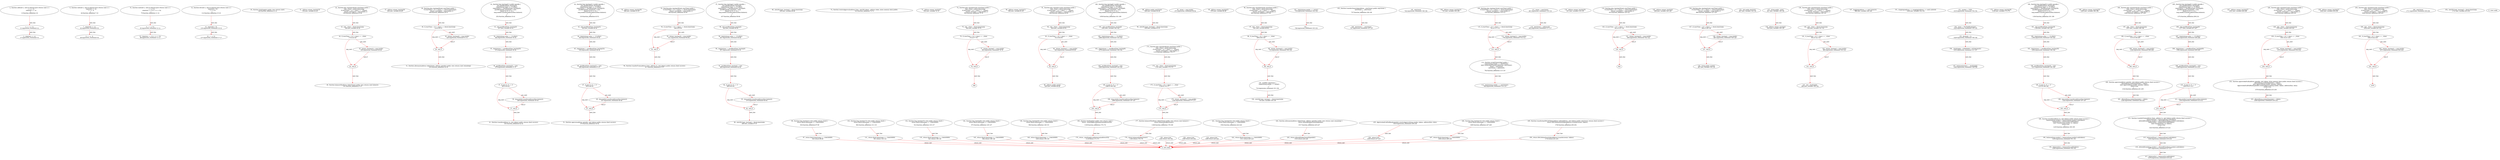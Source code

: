 digraph  {
13 [label="2_ function add(uint a, uint b) internal pure returns (uint c) {\n        c = a + b;\n        require(c >= a);\n    }\n13-function_definition-3-6", method="add(uint a,uint b)", type_label=function_definition];
31 [label="3_ c = a + b;\n31-expression_statement-4-4", method="add(uint a,uint b)", type_label=expression_statement];
37 [label="4_ require(c >= a);\n37-expression_statement-5-5", method="add(uint a,uint b)", type_label=expression_statement];
44 [label="6_ function sub(uint a, uint b) internal pure returns (uint c) {\n        require(b <= a);\n        c = a - b;\n    }\n44-function_definition-7-10", method="sub(uint a,uint b)", type_label=function_definition];
62 [label="7_ require(b <= a);\n62-expression_statement-8-8", method="sub(uint a,uint b)", type_label=expression_statement];
69 [label="8_ c = a - b;\n69-expression_statement-9-9", method="sub(uint a,uint b)", type_label=expression_statement];
75 [label="10_ function mul(uint a, uint b) internal pure returns (uint c) {\n        c = a * b;\n        require(a == 0 || c / a == b);\n    }\n75-function_definition-11-14", method="mul(uint a,uint b)", type_label=function_definition];
93 [label="11_ c = a * b;\n93-expression_statement-12-12", method="mul(uint a,uint b)", type_label=expression_statement];
99 [label="12_ require(a == 0 || c / a == b);\n99-expression_statement-13-13", method="mul(uint a,uint b)", type_label=expression_statement];
112 [label="14_ function div(uint a, uint b) internal pure returns (uint c) {\n        require(b > 0);\n        c = a / b;\n    }\n112-function_definition-15-18", method="div(uint a,uint b)", type_label=function_definition];
130 [label="15_ require(b > 0);\n130-expression_statement-16-16", method="div(uint a,uint b)", type_label=expression_statement];
137 [label="16_ c = a / b;\n137-expression_statement-17-17", method="div(uint a,uint b)", type_label=expression_statement];
146 [label="20_ function totalSupply() public view returns (uint);\n146-function_definition-21-21", method="totalSupply()", type_label=function_definition];
154 [label="21_ address winner_tmstmp19;\n154-new_variable-22-22", method="", type_label=new_variable];
158 [label="22_ function play_tmstmp19(uint startTime) public {\n	uint _vtime = block.timestamp;\n	if (startTime + (5 * 1 days) == _vtime){\n		winner_tmstmp19 = msg.sender;}}\n158-function_definition-23-26", method="play_tmstmp19(uint startTime)", type_label=function_definition];
166 [label="23_ uint _vtime = block.timestamp;\n166-new_variable-24-24", method="play_tmstmp19(uint startTime)", type_label=new_variable];
174 [label="24_ if_startTime + (5 * 1 days) == _vtime\n174-if-25-26", method="play_tmstmp19(uint startTime)", type_label=if];
1907 [label="24_ end_if", method="play_tmstmp19(uint startTime)", type_label=end_if];
185 [label="25_ winner_tmstmp19 = msg.sender;\n185-expression_statement-26-26", method="play_tmstmp19(uint startTime)", type_label=expression_statement];
191 [label="26_ function balanceOf(address tokenOwner) public view returns (uint balance);\n191-function_definition-27-27", method="balanceOf(address tokenOwner)", type_label=function_definition];
204 [label="27_ address winner_tmstmp26;\n204-new_variable-28-28", method="", type_label=new_variable];
208 [label="28_ function play_tmstmp26(uint startTime) public {\n	if (startTime + (5 * 1 days) == block.timestamp){\n		winner_tmstmp26 = msg.sender;}}\n208-function_definition-29-31", method="play_tmstmp26(uint startTime)", type_label=function_definition];
216 [label="29_ if_startTime + (5 * 1 days) == block.timestamp\n216-if-30-31", method="play_tmstmp26(uint startTime)", type_label=if];
1949 [label="29_ end_if", method="play_tmstmp26(uint startTime)", type_label=end_if];
229 [label="30_ winner_tmstmp26 = msg.sender;\n229-expression_statement-31-31", method="play_tmstmp26(uint startTime)", type_label=expression_statement];
235 [label="31_ function allowance(address tokenOwner, address spender) public view returns (uint remaining);\n235-function_definition-32-32", method="allowance(address tokenOwner,address spender)", type_label=function_definition];
252 [label="32_ function bug_tmstmp20 () public payable {\n	uint pastBlockTime_tmstmp20;  \n	require(msg.value == 10 ether);  \n        require(now != pastBlockTime_tmstmp20);  \n        pastBlockTime_tmstmp20 = now;        \n        if(now % 15 == 0) {  \n            msg.sender.transfer(address(this).balance);\n        }\n    }\n252-function_definition-33-41", method="bug_tmstmp20()", type_label=function_definition];
257 [label="33_ uint pastBlockTime_tmstmp20;\n257-new_variable-34-34", method="bug_tmstmp20()", type_label=new_variable];
262 [label="34_ require(msg.value == 10 ether);\n262-expression_statement-35-35", method="bug_tmstmp20()", type_label=expression_statement];
272 [label="35_ require(now != pastBlockTime_tmstmp20);\n272-expression_statement-36-36", method="bug_tmstmp20()", type_label=expression_statement];
279 [label="36_ pastBlockTime_tmstmp20 = now;\n279-expression_statement-37-37", method="bug_tmstmp20()", type_label=expression_statement];
283 [label="37_ if_now % 15 == 0\n283-if-38-40", method="bug_tmstmp20()", type_label=if];
2016 [label="37_ end_if", method="bug_tmstmp20()", type_label=end_if];
290 [label="38_ msg.sender.transfer(address(this).balance);\n290-expression_statement-39-39", method="bug_tmstmp20()", type_label=expression_statement];
303 [label="41_ function transfer(address to, uint tokens) public returns (bool success);\n303-function_definition-42-42", method="transfer(address to,uint tokens)", type_label=function_definition];
319 [label="42_ function bug_tmstmp32 () public payable {\n	uint pastBlockTime_tmstmp32;  \n	require(msg.value == 10 ether);  \n        require(now != pastBlockTime_tmstmp32);  \n        pastBlockTime_tmstmp32 = now;        \n        if(now % 15 == 0) {  \n            msg.sender.transfer(address(this).balance);\n        }\n    }\n319-function_definition-43-51", method="bug_tmstmp32()", type_label=function_definition];
324 [label="43_ uint pastBlockTime_tmstmp32;\n324-new_variable-44-44", method="bug_tmstmp32()", type_label=new_variable];
329 [label="44_ require(msg.value == 10 ether);\n329-expression_statement-45-45", method="bug_tmstmp32()", type_label=expression_statement];
339 [label="45_ require(now != pastBlockTime_tmstmp32);\n339-expression_statement-46-46", method="bug_tmstmp32()", type_label=expression_statement];
346 [label="46_ pastBlockTime_tmstmp32 = now;\n346-expression_statement-47-47", method="bug_tmstmp32()", type_label=expression_statement];
350 [label="47_ if_now % 15 == 0\n350-if-48-50", method="bug_tmstmp32()", type_label=if];
2083 [label="47_ end_if", method="bug_tmstmp32()", type_label=end_if];
357 [label="48_ msg.sender.transfer(address(this).balance);\n357-expression_statement-49-49", method="bug_tmstmp32()", type_label=expression_statement];
370 [label="51_ function approve(address spender, uint tokens) public returns (bool success);\n370-function_definition-52-52", method="approve(address spender,uint tokens)", type_label=function_definition];
386 [label="52_ address winner_tmstmp38;\n386-new_variable-53-53", method="", type_label=new_variable];
390 [label="53_ function play_tmstmp38(uint startTime) public {\n	if (startTime + (5 * 1 days) == block.timestamp){\n		winner_tmstmp38 = msg.sender;}}\n390-function_definition-54-56", method="play_tmstmp38(uint startTime)", type_label=function_definition];
398 [label="54_ if_startTime + (5 * 1 days) == block.timestamp\n398-if-55-56", method="play_tmstmp38(uint startTime)", type_label=if];
2131 [label="54_ end_if", method="play_tmstmp38(uint startTime)", type_label=end_if];
411 [label="55_ winner_tmstmp38 = msg.sender;\n411-expression_statement-56-56", method="play_tmstmp38(uint startTime)", type_label=expression_statement];
417 [label="56_ function transferFrom(address from, address to, uint tokens) public returns (bool success);\n417-function_definition-57-57", method="transferFrom(address from,address to,uint tokens)", type_label=function_definition];
437 [label="57_ function bug_tmstmp4 () public payable {\n	uint pastBlockTime_tmstmp4;  \n	require(msg.value == 10 ether);  \n        require(now != pastBlockTime_tmstmp4);  \n        pastBlockTime_tmstmp4 = now;        \n        if(now % 15 == 0) {  \n            msg.sender.transfer(address(this).balance);\n        }\n    }\n437-function_definition-58-66", method="bug_tmstmp4()", type_label=function_definition];
442 [label="58_ uint pastBlockTime_tmstmp4;\n442-new_variable-59-59", method="bug_tmstmp4()", type_label=new_variable];
447 [label="59_ require(msg.value == 10 ether);\n447-expression_statement-60-60", method="bug_tmstmp4()", type_label=expression_statement];
457 [label="60_ require(now != pastBlockTime_tmstmp4);\n457-expression_statement-61-61", method="bug_tmstmp4()", type_label=expression_statement];
464 [label="61_ pastBlockTime_tmstmp4 = now;\n464-expression_statement-62-62", method="bug_tmstmp4()", type_label=expression_statement];
468 [label="62_ if_now % 15 == 0\n468-if-63-65", method="bug_tmstmp4()", type_label=if];
2201 [label="62_ end_if", method="bug_tmstmp4()", type_label=end_if];
475 [label="63_ msg.sender.transfer(address(this).balance);\n475-expression_statement-64-64", method="bug_tmstmp4()", type_label=expression_statement];
488 [label="66_ uint256 bugv_tmstmp2 = block.timestamp;\n488-new_variable-67-67", method="", type_label=new_variable];
509 [label="68_ uint256 bugv_tmstmp3 = block.timestamp;\n509-new_variable-69-69", method="", type_label=new_variable];
533 [label="72_ function receiveApproval(address from, uint256 tokens, address token, bytes memory data) public;\n533-function_definition-73-73", method="receiveApproval(address from,uint256 tokens,address token,bytes memory data)", type_label=function_definition];
552 [label="73_ address winner_tmstmp7;\n552-new_variable-74-74", method="", type_label=new_variable];
556 [label="74_ function play_tmstmp7(uint startTime) public {\n	uint _vtime = block.timestamp;\n	if (startTime + (5 * 1 days) == _vtime){\n		winner_tmstmp7 = msg.sender;}}\n556-function_definition-75-78", method="play_tmstmp7(uint startTime)", type_label=function_definition];
564 [label="75_ uint _vtime = block.timestamp;\n564-new_variable-76-76", method="play_tmstmp7(uint startTime)", type_label=new_variable];
572 [label="76_ if_startTime + (5 * 1 days) == _vtime\n572-if-77-78", method="play_tmstmp7(uint startTime)", type_label=if];
2305 [label="76_ end_if", method="play_tmstmp7(uint startTime)", type_label=end_if];
583 [label="77_ winner_tmstmp7 = msg.sender;\n583-expression_statement-78-78", method="play_tmstmp7(uint startTime)", type_label=expression_statement];
592 [label="80_ address winner_tmstmp11;\n592-new_variable-81-81", method="", type_label=new_variable];
596 [label="81_ function play_tmstmp11(uint startTime) public {\n	uint _vtime = block.timestamp;\n	if (startTime + (5 * 1 days) == _vtime){\n		winner_tmstmp11 = msg.sender;}}\n596-function_definition-82-85", method="play_tmstmp11(uint startTime)", type_label=function_definition];
604 [label="82_ uint _vtime = block.timestamp;\n604-new_variable-83-83", method="play_tmstmp11(uint startTime)", type_label=new_variable];
612 [label="83_ if_startTime + (5 * 1 days) == _vtime\n612-if-84-85", method="play_tmstmp11(uint startTime)", type_label=if];
2345 [label="83_ end_if", method="play_tmstmp11(uint startTime)", type_label=end_if];
623 [label="84_ winner_tmstmp11 = msg.sender;\n623-expression_statement-85-85", method="play_tmstmp11(uint startTime)", type_label=expression_statement];
629 [label="85_ address public owner;\n629-new_variable-86-86", method="", type_label=new_variable];
634 [label="86_ function bug_tmstmp1() view public returns (bool) {\n    return block.timestamp >= 1546300800;\n  }\n634-function_definition-87-89", method="bug_tmstmp1()", type_label=function_definition];
643 [label="87_ return block.timestamp >= 1546300800;\n643-return-88-88", method="bug_tmstmp1()", type_label=return];
649 [label="89_ address public newOwner;\n649-new_variable-90-90", method="", type_label=new_variable];
654 [label="90_ uint256 bugv_tmstmp4 = block.timestamp;\n654-new_variable-91-91", method="", type_label=new_variable];
673 [label="93_ owner = msg.sender;\n673-expression_statement-94-94", method="", type_label=expression_statement];
679 [label="95_ address winner_tmstmp23;\n679-new_variable-96-96", method="", type_label=new_variable];
683 [label="96_ function play_tmstmp23(uint startTime) public {\n	uint _vtime = block.timestamp;\n	if (startTime + (5 * 1 days) == _vtime){\n		winner_tmstmp23 = msg.sender;}}\n683-function_definition-97-100", method="play_tmstmp23(uint startTime)", type_label=function_definition];
691 [label="97_ uint _vtime = block.timestamp;\n691-new_variable-98-98", method="play_tmstmp23(uint startTime)", type_label=new_variable];
699 [label="98_ if_startTime + (5 * 1 days) == _vtime\n699-if-99-100", method="play_tmstmp23(uint startTime)", type_label=if];
2432 [label="98_ end_if", method="play_tmstmp23(uint startTime)", type_label=end_if];
710 [label="99_ winner_tmstmp23 = msg.sender;\n710-expression_statement-100-100", method="play_tmstmp23(uint startTime)", type_label=expression_statement];
716 [label="100_ modifier onlyOwner {\n        require(msg.sender == owner);\n        _;\n    }\n716-expression_statement-101-104", method="", type_label=expression_statement];
719 [label="101_ require(msg.sender == owner);\n719-expression_statement-102-102", method="", type_label=expression_statement];
728 [label="102_ _;\n728-expression_statement-103-103", method="", type_label=expression_statement];
730 [label="104_ uint256 bugv_tmstmp1 = block.timestamp;\n730-new_variable-105-105", method="", type_label=new_variable];
737 [label="105_ function transferOwnership(address _newOwner) public onlyOwner {\n        newOwner = _newOwner;\n    }\n737-function_definition-106-108", method="transferOwnership(address _newOwner)", type_label=function_definition];
744 [label="105_ onlyOwner\n744-expression_statement-106-106", method="transferOwnership(address _newOwner)", type_label=expression_statement];
747 [label="106_ newOwner = _newOwner;\n747-expression_statement-107-107", method="transferOwnership(address _newOwner)", type_label=expression_statement];
751 [label="108_ address winner_tmstmp14;\n751-new_variable-109-109", method="", type_label=new_variable];
755 [label="109_ function play_tmstmp14(uint startTime) public {\n	if (startTime + (5 * 1 days) == block.timestamp){\n		winner_tmstmp14 = msg.sender;}}\n755-function_definition-110-112", method="play_tmstmp14(uint startTime)", type_label=function_definition];
763 [label="110_ if_startTime + (5 * 1 days) == block.timestamp\n763-if-111-112", method="play_tmstmp14(uint startTime)", type_label=if];
2496 [label="110_ end_if", method="play_tmstmp14(uint startTime)", type_label=end_if];
776 [label="111_ winner_tmstmp14 = msg.sender;\n776-expression_statement-112-112", method="play_tmstmp14(uint startTime)", type_label=expression_statement];
782 [label="112_ function acceptOwnership() public {\n        require(msg.sender == newOwner);\n        emit OwnershipTransferred(owner, newOwner);\n        owner = newOwner;\n        newOwner = address(0);\n    }\n782-function_definition-113-118", method="acceptOwnership()", type_label=function_definition];
786 [label="113_ require(msg.sender == newOwner);\n786-expression_statement-114-114", method="acceptOwnership()", type_label=expression_statement];
801 [label="115_ owner = newOwner;\n801-expression_statement-116-116", method="acceptOwnership()", type_label=expression_statement];
805 [label="116_ newOwner = address(0);\n805-expression_statement-117-117", method="acceptOwnership()", type_label=expression_statement];
811 [label="118_ address winner_tmstmp30;\n811-new_variable-119-119", method="", type_label=new_variable];
815 [label="119_ function play_tmstmp30(uint startTime) public {\n	if (startTime + (5 * 1 days) == block.timestamp){\n		winner_tmstmp30 = msg.sender;}}\n815-function_definition-120-122", method="play_tmstmp30(uint startTime)", type_label=function_definition];
823 [label="120_ if_startTime + (5 * 1 days) == block.timestamp\n823-if-121-122", method="play_tmstmp30(uint startTime)", type_label=if];
2556 [label="120_ end_if", method="play_tmstmp30(uint startTime)", type_label=end_if];
836 [label="121_ winner_tmstmp30 = msg.sender;\n836-expression_statement-122-122", method="play_tmstmp30(uint startTime)", type_label=expression_statement];
856 [label="125_ address winner_tmstmp2;\n856-new_variable-126-126", method="", type_label=new_variable];
860 [label="126_ function play_tmstmp2(uint startTime) public {\n	if (startTime + (5 * 1 days) == block.timestamp){\n		winner_tmstmp2 = msg.sender;}}\n860-function_definition-127-129", method="play_tmstmp2(uint startTime)", type_label=function_definition];
868 [label="127_ if_startTime + (5 * 1 days) == block.timestamp\n868-if-128-129", method="play_tmstmp2(uint startTime)", type_label=if];
2601 [label="127_ end_if", method="play_tmstmp2(uint startTime)", type_label=end_if];
881 [label="128_ winner_tmstmp2 = msg.sender;\n881-expression_statement-129-129", method="play_tmstmp2(uint startTime)", type_label=expression_statement];
887 [label="129_ string public symbol;\n887-new_variable-130-130", method="", type_label=new_variable];
892 [label="130_ function bug_tmstmp17() view public returns (bool) {\n    return block.timestamp >= 1546300800;\n  }\n892-function_definition-131-133", method="bug_tmstmp17()", type_label=function_definition];
901 [label="131_ return block.timestamp >= 1546300800;\n901-return-132-132", method="bug_tmstmp17()", type_label=return];
907 [label="133_ uint public decimals;\n907-new_variable-134-134", method="", type_label=new_variable];
912 [label="134_ function bug_tmstmp37() view public returns (bool) {\n    return block.timestamp >= 1546300800;\n  }\n912-function_definition-135-137", method="bug_tmstmp37()", type_label=function_definition];
921 [label="135_ return block.timestamp >= 1546300800;\n921-return-136-136", method="bug_tmstmp37()", type_label=return];
927 [label="137_ string public  name;\n927-new_variable-138-138", method="", type_label=new_variable];
932 [label="138_ address winner_tmstmp3;\n932-new_variable-139-139", method="", type_label=new_variable];
936 [label="139_ function play_tmstmp3(uint startTime) public {\n	uint _vtime = block.timestamp;\n	if (startTime + (5 * 1 days) == _vtime){\n		winner_tmstmp3 = msg.sender;}}\n936-function_definition-140-143", method="play_tmstmp3(uint startTime)", type_label=function_definition];
944 [label="140_ uint _vtime = block.timestamp;\n944-new_variable-141-141", method="play_tmstmp3(uint startTime)", type_label=new_variable];
952 [label="141_ if_startTime + (5 * 1 days) == _vtime\n952-if-142-143", method="play_tmstmp3(uint startTime)", type_label=if];
2685 [label="141_ end_if", method="play_tmstmp3(uint startTime)", type_label=end_if];
963 [label="142_ winner_tmstmp3 = msg.sender;\n963-expression_statement-143-143", method="play_tmstmp3(uint startTime)", type_label=expression_statement];
969 [label="143_ uint _totalSupply;\n969-new_variable-144-144", method="", type_label=new_variable];
973 [label="144_ function bug_tmstmp9() view public returns (bool) {\n    return block.timestamp >= 1546300800;\n  }\n973-function_definition-145-147", method="bug_tmstmp9()", type_label=function_definition];
982 [label="145_ return block.timestamp >= 1546300800;\n982-return-146-146", method="bug_tmstmp9()", type_label=return];
988 [label="147_ mapping(address => uint) balances;\n988-new_variable-148-148", method="", type_label=new_variable];
994 [label="148_ function bug_tmstmp25() view public returns (bool) {\n    return block.timestamp >= 1546300800;\n  }\n994-function_definition-149-151", method="bug_tmstmp25()", type_label=function_definition];
1003 [label="149_ return block.timestamp >= 1546300800;\n1003-return-150-150", method="bug_tmstmp25()", type_label=return];
1009 [label="151_ mapping(address => mapping(address => uint)) allowed;\n1009-new_variable-152-152", method="", type_label=new_variable];
1019 [label="153_ symbol = \"FTB\";\n1019-expression_statement-154-154", method="", type_label=expression_statement];
1024 [label="154_ name = \"ForTheBlockchain\";\n1024-expression_statement-155-155", method="", type_label=expression_statement];
1029 [label="155_ decimals = 8;\n1029-expression_statement-156-156", method="", type_label=expression_statement];
1033 [label="156_ _totalSupply =100000000 * 10**(decimals);\n1033-expression_statement-157-157", method="", type_label=expression_statement];
1042 [label="157_ balances[owner] = _totalSupply;\n1042-expression_statement-158-158", method="", type_label=expression_statement];
1058 [label="160_ function bug_tmstmp8 () public payable {\n	uint pastBlockTime_tmstmp8;  \n	require(msg.value == 10 ether);  \n        require(now != pastBlockTime_tmstmp8);  \n        pastBlockTime_tmstmp8 = now;        \n        if(now % 15 == 0) {  \n            msg.sender.transfer(address(this).balance);\n        }\n    }\n1058-function_definition-161-169", method="bug_tmstmp8()", type_label=function_definition];
1063 [label="161_ uint pastBlockTime_tmstmp8;\n1063-new_variable-162-162", method="bug_tmstmp8()", type_label=new_variable];
1068 [label="162_ require(msg.value == 10 ether);\n1068-expression_statement-163-163", method="bug_tmstmp8()", type_label=expression_statement];
1078 [label="163_ require(now != pastBlockTime_tmstmp8);\n1078-expression_statement-164-164", method="bug_tmstmp8()", type_label=expression_statement];
1085 [label="164_ pastBlockTime_tmstmp8 = now;\n1085-expression_statement-165-165", method="bug_tmstmp8()", type_label=expression_statement];
1089 [label="165_ if_now % 15 == 0\n1089-if-166-168", method="bug_tmstmp8()", type_label=if];
2822 [label="165_ end_if", method="bug_tmstmp8()", type_label=end_if];
1096 [label="166_ msg.sender.transfer(address(this).balance);\n1096-expression_statement-167-167", method="bug_tmstmp8()", type_label=expression_statement];
1109 [label="169_ function totalSupply() public view returns (uint) {\n        return _totalSupply.sub(balances[address(0)]);\n    }\n1109-function_definition-170-172", method="totalSupply()", type_label=function_definition];
1118 [label="170_ return _totalSupply.sub(balances[address(0)]);\n1118-return-171-171", method="totalSupply()", type_label=return];
1129 [label="172_ address winner_tmstmp39;\n1129-new_variable-173-173", method="", type_label=new_variable];
1133 [label="173_ function play_tmstmp39(uint startTime) public {\n	uint _vtime = block.timestamp;\n	if (startTime + (5 * 1 days) == _vtime){\n		winner_tmstmp39 = msg.sender;}}\n1133-function_definition-174-177", method="play_tmstmp39(uint startTime)", type_label=function_definition];
1141 [label="174_ uint _vtime = block.timestamp;\n1141-new_variable-175-175", method="play_tmstmp39(uint startTime)", type_label=new_variable];
1149 [label="175_ if_startTime + (5 * 1 days) == _vtime\n1149-if-176-177", method="play_tmstmp39(uint startTime)", type_label=if];
2882 [label="175_ end_if", method="play_tmstmp39(uint startTime)", type_label=end_if];
1160 [label="176_ winner_tmstmp39 = msg.sender;\n1160-expression_statement-177-177", method="play_tmstmp39(uint startTime)", type_label=expression_statement];
1166 [label="177_ function balanceOf(address tokenOwner) public view returns (uint balance) {\n        return balances[tokenOwner];\n    }\n1166-function_definition-178-180", method="balanceOf(address tokenOwner)", type_label=function_definition];
1180 [label="178_ return balances[tokenOwner];\n1180-return-179-179", method="balanceOf(address tokenOwner)", type_label=return];
1184 [label="180_ function bug_tmstmp36 () public payable {\n	uint pastBlockTime_tmstmp36;  \n	require(msg.value == 10 ether);  \n        require(now != pastBlockTime_tmstmp36);  \n        pastBlockTime_tmstmp36 = now;        \n        if(now % 15 == 0) {  \n            msg.sender.transfer(address(this).balance);\n        }\n    }\n1184-function_definition-181-189", method="bug_tmstmp36()", type_label=function_definition];
1189 [label="181_ uint pastBlockTime_tmstmp36;\n1189-new_variable-182-182", method="bug_tmstmp36()", type_label=new_variable];
1194 [label="182_ require(msg.value == 10 ether);\n1194-expression_statement-183-183", method="bug_tmstmp36()", type_label=expression_statement];
1204 [label="183_ require(now != pastBlockTime_tmstmp36);\n1204-expression_statement-184-184", method="bug_tmstmp36()", type_label=expression_statement];
1211 [label="184_ pastBlockTime_tmstmp36 = now;\n1211-expression_statement-185-185", method="bug_tmstmp36()", type_label=expression_statement];
1215 [label="185_ if_now % 15 == 0\n1215-if-186-188", method="bug_tmstmp36()", type_label=if];
2948 [label="185_ end_if", method="bug_tmstmp36()", type_label=end_if];
1222 [label="186_ msg.sender.transfer(address(this).balance);\n1222-expression_statement-187-187", method="bug_tmstmp36()", type_label=expression_statement];
1235 [label="189_ function transfer(address to, uint tokens) public returns (bool success) {\n        balances[msg.sender] = balances[msg.sender].sub(tokens);\n        balances[to] = balances[to].add(tokens);\n        emit Transfer(msg.sender, to, tokens);\n        return true;\n    }\n1235-function_definition-190-195", method="transfer(address to,uint tokens)", type_label=function_definition];
1252 [label="190_ balances[msg.sender] = balances[msg.sender].sub(tokens);\n1252-expression_statement-191-191", method="transfer(address to,uint tokens)", type_label=expression_statement];
1269 [label="191_ balances[to] = balances[to].add(tokens);\n1269-expression_statement-192-192", method="transfer(address to,uint tokens)", type_label=expression_statement];
1292 [label="193_ return true;\n1292-return-194-194", method="transfer(address to,uint tokens)", type_label=return];
1295 [label="195_ address winner_tmstmp35;\n1295-new_variable-196-196", method="", type_label=new_variable];
1299 [label="196_ function play_tmstmp35(uint startTime) public {\n	uint _vtime = block.timestamp;\n	if (startTime + (5 * 1 days) == _vtime){\n		winner_tmstmp35 = msg.sender;}}\n1299-function_definition-197-200", method="play_tmstmp35(uint startTime)", type_label=function_definition];
1307 [label="197_ uint _vtime = block.timestamp;\n1307-new_variable-198-198", method="play_tmstmp35(uint startTime)", type_label=new_variable];
1315 [label="198_ if_startTime + (5 * 1 days) == _vtime\n1315-if-199-200", method="play_tmstmp35(uint startTime)", type_label=if];
3048 [label="198_ end_if", method="play_tmstmp35(uint startTime)", type_label=end_if];
1326 [label="199_ winner_tmstmp35 = msg.sender;\n1326-expression_statement-200-200", method="play_tmstmp35(uint startTime)", type_label=expression_statement];
1332 [label="200_ function approve(address spender, uint tokens) public returns (bool success) {\n        allowed[msg.sender][spender] = tokens;\n        emit Approval(msg.sender, spender, tokens);\n        return true;\n    }\n1332-function_definition-201-205", method="approve(address spender,uint tokens)", type_label=function_definition];
1349 [label="201_ allowed[msg.sender][spender] = tokens;\n1349-expression_statement-202-202", method="approve(address spender,uint tokens)", type_label=expression_statement];
1369 [label="203_ return true;\n1369-return-204-204", method="approve(address spender,uint tokens)", type_label=return];
1372 [label="205_ function bug_tmstmp40 () public payable {\n	uint pastBlockTime_tmstmp40;  \n	require(msg.value == 10 ether);  \n        require(now != pastBlockTime_tmstmp40);  \n        pastBlockTime_tmstmp40 = now;        \n        if(now % 15 == 0) {  \n            msg.sender.transfer(address(this).balance);\n        }\n    }\n1372-function_definition-206-214", method="bug_tmstmp40()", type_label=function_definition];
1377 [label="206_ uint pastBlockTime_tmstmp40;\n1377-new_variable-207-207", method="bug_tmstmp40()", type_label=new_variable];
1382 [label="207_ require(msg.value == 10 ether);\n1382-expression_statement-208-208", method="bug_tmstmp40()", type_label=expression_statement];
1392 [label="208_ require(now != pastBlockTime_tmstmp40);\n1392-expression_statement-209-209", method="bug_tmstmp40()", type_label=expression_statement];
1399 [label="209_ pastBlockTime_tmstmp40 = now;\n1399-expression_statement-210-210", method="bug_tmstmp40()", type_label=expression_statement];
1403 [label="210_ if_now % 15 == 0\n1403-if-211-213", method="bug_tmstmp40()", type_label=if];
3136 [label="210_ end_if", method="bug_tmstmp40()", type_label=end_if];
1410 [label="211_ msg.sender.transfer(address(this).balance);\n1410-expression_statement-212-212", method="bug_tmstmp40()", type_label=expression_statement];
1423 [label="214_ function transferFrom(address from, address to, uint tokens) public returns (bool success) {\n        balances[from] = balances[from].sub(tokens);\n        allowed[from][msg.sender] = allowed[from][msg.sender].sub(tokens);\n        balances[to] = balances[to].add(tokens);\n        emit Transfer(from, to, tokens);\n        return true;\n    }\n1423-function_definition-215-221", method="transferFrom(address from,address to,uint tokens)", type_label=function_definition];
1444 [label="215_ balances[from] = balances[from].sub(tokens);\n1444-expression_statement-216-216", method="transferFrom(address from,address to,uint tokens)", type_label=expression_statement];
1457 [label="216_ allowed[from][msg.sender] = allowed[from][msg.sender].sub(tokens);\n1457-expression_statement-217-217", method="transferFrom(address from,address to,uint tokens)", type_label=expression_statement];
1478 [label="217_ balances[to] = balances[to].add(tokens);\n1478-expression_statement-218-218", method="transferFrom(address from,address to,uint tokens)", type_label=expression_statement];
1499 [label="219_ return true;\n1499-return-220-220", method="transferFrom(address from,address to,uint tokens)", type_label=return];
1502 [label="221_ function bug_tmstmp33() view public returns (bool) {\n    return block.timestamp >= 1546300800;\n  }\n1502-function_definition-222-224", method="bug_tmstmp33()", type_label=function_definition];
1511 [label="222_ return block.timestamp >= 1546300800;\n1511-return-223-223", method="bug_tmstmp33()", type_label=return];
1517 [label="224_ function allowance(address tokenOwner, address spender) public view returns (uint remaining) {\n        return allowed[tokenOwner][spender];\n    }\n1517-function_definition-225-227", method="allowance(address tokenOwner,address spender)", type_label=function_definition];
1535 [label="225_ return allowed[tokenOwner][spender];\n1535-return-226-226", method="allowance(address tokenOwner,address spender)", type_label=return];
1541 [label="227_ address winner_tmstmp27;\n1541-new_variable-228-228", method="", type_label=new_variable];
1545 [label="228_ function play_tmstmp27(uint startTime) public {\n	uint _vtime = block.timestamp;\n	if (startTime + (5 * 1 days) == _vtime){\n		winner_tmstmp27 = msg.sender;}}\n1545-function_definition-229-232", method="play_tmstmp27(uint startTime)", type_label=function_definition];
1553 [label="229_ uint _vtime = block.timestamp;\n1553-new_variable-230-230", method="play_tmstmp27(uint startTime)", type_label=new_variable];
1561 [label="230_ if_startTime + (5 * 1 days) == _vtime\n1561-if-231-232", method="play_tmstmp27(uint startTime)", type_label=if];
3294 [label="230_ end_if", method="play_tmstmp27(uint startTime)", type_label=end_if];
1572 [label="231_ winner_tmstmp27 = msg.sender;\n1572-expression_statement-232-232", method="play_tmstmp27(uint startTime)", type_label=expression_statement];
1578 [label="232_ function approveAndCall(address spender, uint tokens, bytes memory data) public returns (bool success) {\n        allowed[msg.sender][spender] = tokens;\n        emit Approval(msg.sender, spender, tokens);\n        ApproveAndCallFallBack(spender).receiveApproval(msg.sender, tokens, address(this), data);\n        return true;\n    }\n1578-function_definition-233-238", method="approveAndCall(address spender,uint tokens,bytes memory data)", type_label=function_definition];
1599 [label="233_ allowed[msg.sender][spender] = tokens;\n1599-expression_statement-234-234", method="approveAndCall(address spender,uint tokens,bytes memory data)", type_label=expression_statement];
1619 [label="235_ ApproveAndCallFallBack(spender).receiveApproval(msg.sender, tokens, address(this), data);\n1619-expression_statement-236-236", method="approveAndCall(address spender,uint tokens,bytes memory data)", type_label=expression_statement];
1639 [label="236_ return true;\n1639-return-237-237", method="approveAndCall(address spender,uint tokens,bytes memory data)", type_label=return];
1642 [label="238_ address winner_tmstmp31;\n1642-new_variable-239-239", method="", type_label=new_variable];
1646 [label="239_ function play_tmstmp31(uint startTime) public {\n	uint _vtime = block.timestamp;\n	if (startTime + (5 * 1 days) == _vtime){\n		winner_tmstmp31 = msg.sender;}}\n1646-function_definition-240-243", method="play_tmstmp31(uint startTime)", type_label=function_definition];
1654 [label="240_ uint _vtime = block.timestamp;\n1654-new_variable-241-241", method="play_tmstmp31(uint startTime)", type_label=new_variable];
1662 [label="241_ if_startTime + (5 * 1 days) == _vtime\n1662-if-242-243", method="play_tmstmp31(uint startTime)", type_label=if];
3395 [label="241_ end_if", method="play_tmstmp31(uint startTime)", type_label=end_if];
1673 [label="242_ winner_tmstmp31 = msg.sender;\n1673-expression_statement-243-243", method="play_tmstmp31(uint startTime)", type_label=expression_statement];
1685 [label="246_ function bug_tmstmp13() view public returns (bool) {\n    return block.timestamp >= 1546300800;\n  }\n1685-function_definition-247-249", method="bug_tmstmp13()", type_label=function_definition];
1694 [label="247_ return block.timestamp >= 1546300800;\n1694-return-248-248", method="bug_tmstmp13()", type_label=return];
1700 [label="249_ function transferAnyERC20Token(address tokenAddress, uint tokens) public onlyOwner returns (bool success) {\n        return ERC20Interface(tokenAddress).transfer(owner, tokens);\n    }\n1700-function_definition-250-252", method="transferAnyERC20Token(address tokenAddress,uint tokens)", type_label=function_definition];
1711 [label="249_ onlyOwner\n1711-expression_statement-250-250", method="transferAnyERC20Token(address tokenAddress,uint tokens)", type_label=expression_statement];
1719 [label="250_ return ERC20Interface(tokenAddress).transfer(owner, tokens);\n1719-return-251-251", method="transferAnyERC20Token(address tokenAddress,uint tokens)", type_label=return];
1731 [label="252_ uint256 bugv_tmstmp5 = block.timestamp;\n1731-new_variable-253-253", method="", type_label=new_variable];
1 [label="0_ start_node", method="", type_label=start];
2 [label="0_ exit_node", method="", type_label=exit];
589;
842;
1679;
13 -> 31  [color=red, controlflow_type=next_line, edge_type=CFG_edge, key=0, label=next_line];
31 -> 37  [color=red, controlflow_type=next_line, edge_type=CFG_edge, key=0, label=next_line];
44 -> 62  [color=red, controlflow_type=next_line, edge_type=CFG_edge, key=0, label=next_line];
62 -> 69  [color=red, controlflow_type=next_line, edge_type=CFG_edge, key=0, label=next_line];
75 -> 93  [color=red, controlflow_type=next_line, edge_type=CFG_edge, key=0, label=next_line];
93 -> 99  [color=red, controlflow_type=next_line, edge_type=CFG_edge, key=0, label=next_line];
112 -> 130  [color=red, controlflow_type=next_line, edge_type=CFG_edge, key=0, label=next_line];
130 -> 137  [color=red, controlflow_type=next_line, edge_type=CFG_edge, key=0, label=next_line];
158 -> 166  [color=red, controlflow_type=next_line, edge_type=CFG_edge, key=0, label=next_line];
166 -> 174  [color=red, controlflow_type=next_line, edge_type=CFG_edge, key=0, label=next_line];
174 -> 185  [color=red, controlflow_type=pos_next, edge_type=CFG_edge, key=0, label=pos_next];
174 -> 1907  [color=red, controlflow_type=neg_next, edge_type=CFG_edge, key=0, label=neg_next];
1907 -> 191  [color=red, controlflow_type=next_line, edge_type=CFG_edge, key=0, label=next_line];
185 -> 1907  [color=red, controlflow_type=end_if, edge_type=CFG_edge, key=0, label=end_if];
208 -> 216  [color=red, controlflow_type=next_line, edge_type=CFG_edge, key=0, label=next_line];
216 -> 229  [color=red, controlflow_type=pos_next, edge_type=CFG_edge, key=0, label=pos_next];
216 -> 1949  [color=red, controlflow_type=neg_next, edge_type=CFG_edge, key=0, label=neg_next];
1949 -> 235  [color=red, controlflow_type=next_line, edge_type=CFG_edge, key=0, label=next_line];
229 -> 1949  [color=red, controlflow_type=end_if, edge_type=CFG_edge, key=0, label=end_if];
252 -> 257  [color=red, controlflow_type=next_line, edge_type=CFG_edge, key=0, label=next_line];
257 -> 262  [color=red, controlflow_type=next_line, edge_type=CFG_edge, key=0, label=next_line];
262 -> 272  [color=red, controlflow_type=next_line, edge_type=CFG_edge, key=0, label=next_line];
272 -> 279  [color=red, controlflow_type=next_line, edge_type=CFG_edge, key=0, label=next_line];
279 -> 283  [color=red, controlflow_type=next_line, edge_type=CFG_edge, key=0, label=next_line];
283 -> 290  [color=red, controlflow_type=pos_next, edge_type=CFG_edge, key=0, label=pos_next];
283 -> 2016  [color=red, controlflow_type=neg_next, edge_type=CFG_edge, key=0, label=neg_next];
2016 -> 303  [color=red, controlflow_type=next_line, edge_type=CFG_edge, key=0, label=next_line];
290 -> 2016  [color=red, controlflow_type=end_if, edge_type=CFG_edge, key=0, label=end_if];
319 -> 324  [color=red, controlflow_type=next_line, edge_type=CFG_edge, key=0, label=next_line];
324 -> 329  [color=red, controlflow_type=next_line, edge_type=CFG_edge, key=0, label=next_line];
329 -> 339  [color=red, controlflow_type=next_line, edge_type=CFG_edge, key=0, label=next_line];
339 -> 346  [color=red, controlflow_type=next_line, edge_type=CFG_edge, key=0, label=next_line];
346 -> 350  [color=red, controlflow_type=next_line, edge_type=CFG_edge, key=0, label=next_line];
350 -> 357  [color=red, controlflow_type=pos_next, edge_type=CFG_edge, key=0, label=pos_next];
350 -> 2083  [color=red, controlflow_type=neg_next, edge_type=CFG_edge, key=0, label=neg_next];
2083 -> 370  [color=red, controlflow_type=next_line, edge_type=CFG_edge, key=0, label=next_line];
357 -> 2083  [color=red, controlflow_type=end_if, edge_type=CFG_edge, key=0, label=end_if];
390 -> 398  [color=red, controlflow_type=next_line, edge_type=CFG_edge, key=0, label=next_line];
398 -> 411  [color=red, controlflow_type=pos_next, edge_type=CFG_edge, key=0, label=pos_next];
398 -> 2131  [color=red, controlflow_type=neg_next, edge_type=CFG_edge, key=0, label=neg_next];
2131 -> 417  [color=red, controlflow_type=next_line, edge_type=CFG_edge, key=0, label=next_line];
411 -> 2131  [color=red, controlflow_type=end_if, edge_type=CFG_edge, key=0, label=end_if];
437 -> 442  [color=red, controlflow_type=next_line, edge_type=CFG_edge, key=0, label=next_line];
442 -> 447  [color=red, controlflow_type=next_line, edge_type=CFG_edge, key=0, label=next_line];
447 -> 457  [color=red, controlflow_type=next_line, edge_type=CFG_edge, key=0, label=next_line];
457 -> 464  [color=red, controlflow_type=next_line, edge_type=CFG_edge, key=0, label=next_line];
464 -> 468  [color=red, controlflow_type=next_line, edge_type=CFG_edge, key=0, label=next_line];
468 -> 475  [color=red, controlflow_type=pos_next, edge_type=CFG_edge, key=0, label=pos_next];
468 -> 2201  [color=red, controlflow_type=neg_next, edge_type=CFG_edge, key=0, label=neg_next];
2201 -> 488  [color=red, controlflow_type=next_line, edge_type=CFG_edge, key=0, label=next_line];
475 -> 2201  [color=red, controlflow_type=end_if, edge_type=CFG_edge, key=0, label=end_if];
556 -> 564  [color=red, controlflow_type=next_line, edge_type=CFG_edge, key=0, label=next_line];
564 -> 572  [color=red, controlflow_type=next_line, edge_type=CFG_edge, key=0, label=next_line];
572 -> 583  [color=red, controlflow_type=pos_next, edge_type=CFG_edge, key=0, label=pos_next];
572 -> 2305  [color=red, controlflow_type=neg_next, edge_type=CFG_edge, key=0, label=neg_next];
2305 -> 589  [color=red, controlflow_type=next_line, edge_type=CFG_edge, key=0, label=next_line];
583 -> 2305  [color=red, controlflow_type=end_if, edge_type=CFG_edge, key=0, label=end_if];
596 -> 604  [color=red, controlflow_type=next_line, edge_type=CFG_edge, key=0, label=next_line];
604 -> 612  [color=red, controlflow_type=next_line, edge_type=CFG_edge, key=0, label=next_line];
612 -> 623  [color=red, controlflow_type=pos_next, edge_type=CFG_edge, key=0, label=pos_next];
612 -> 2345  [color=red, controlflow_type=neg_next, edge_type=CFG_edge, key=0, label=neg_next];
2345 -> 629  [color=red, controlflow_type=next_line, edge_type=CFG_edge, key=0, label=next_line];
623 -> 2345  [color=red, controlflow_type=end_if, edge_type=CFG_edge, key=0, label=end_if];
634 -> 643  [color=red, controlflow_type=next_line, edge_type=CFG_edge, key=0, label=next_line];
643 -> 2  [color=red, controlflow_type=return_exit, edge_type=CFG_edge, key=0, label=return_exit];
649 -> 654  [color=red, controlflow_type=next_line, edge_type=CFG_edge, key=0, label=next_line];
683 -> 691  [color=red, controlflow_type=next_line, edge_type=CFG_edge, key=0, label=next_line];
691 -> 699  [color=red, controlflow_type=next_line, edge_type=CFG_edge, key=0, label=next_line];
699 -> 710  [color=red, controlflow_type=pos_next, edge_type=CFG_edge, key=0, label=pos_next];
699 -> 2432  [color=red, controlflow_type=neg_next, edge_type=CFG_edge, key=0, label=neg_next];
2432 -> 716  [color=red, controlflow_type=next_line, edge_type=CFG_edge, key=0, label=next_line];
710 -> 2432  [color=red, controlflow_type=end_if, edge_type=CFG_edge, key=0, label=end_if];
716 -> 730  [color=red, controlflow_type=next_line, edge_type=CFG_edge, key=0, label=next_line];
719 -> 728  [color=red, controlflow_type=next_line, edge_type=CFG_edge, key=0, label=next_line];
737 -> 747  [color=red, controlflow_type=next_line, edge_type=CFG_edge, key=0, label=next_line];
755 -> 763  [color=red, controlflow_type=next_line, edge_type=CFG_edge, key=0, label=next_line];
763 -> 776  [color=red, controlflow_type=pos_next, edge_type=CFG_edge, key=0, label=pos_next];
763 -> 2496  [color=red, controlflow_type=neg_next, edge_type=CFG_edge, key=0, label=neg_next];
2496 -> 782  [color=red, controlflow_type=next_line, edge_type=CFG_edge, key=0, label=next_line];
776 -> 2496  [color=red, controlflow_type=end_if, edge_type=CFG_edge, key=0, label=end_if];
782 -> 786  [color=red, controlflow_type=next_line, edge_type=CFG_edge, key=0, label=next_line];
801 -> 805  [color=red, controlflow_type=next_line, edge_type=CFG_edge, key=0, label=next_line];
815 -> 823  [color=red, controlflow_type=next_line, edge_type=CFG_edge, key=0, label=next_line];
823 -> 836  [color=red, controlflow_type=pos_next, edge_type=CFG_edge, key=0, label=pos_next];
823 -> 2556  [color=red, controlflow_type=neg_next, edge_type=CFG_edge, key=0, label=neg_next];
2556 -> 842  [color=red, controlflow_type=next_line, edge_type=CFG_edge, key=0, label=next_line];
836 -> 2556  [color=red, controlflow_type=end_if, edge_type=CFG_edge, key=0, label=end_if];
860 -> 868  [color=red, controlflow_type=next_line, edge_type=CFG_edge, key=0, label=next_line];
868 -> 881  [color=red, controlflow_type=pos_next, edge_type=CFG_edge, key=0, label=pos_next];
868 -> 2601  [color=red, controlflow_type=neg_next, edge_type=CFG_edge, key=0, label=neg_next];
2601 -> 887  [color=red, controlflow_type=next_line, edge_type=CFG_edge, key=0, label=next_line];
881 -> 2601  [color=red, controlflow_type=end_if, edge_type=CFG_edge, key=0, label=end_if];
892 -> 901  [color=red, controlflow_type=next_line, edge_type=CFG_edge, key=0, label=next_line];
901 -> 2  [color=red, controlflow_type=return_exit, edge_type=CFG_edge, key=0, label=return_exit];
912 -> 921  [color=red, controlflow_type=next_line, edge_type=CFG_edge, key=0, label=next_line];
921 -> 2  [color=red, controlflow_type=return_exit, edge_type=CFG_edge, key=0, label=return_exit];
927 -> 932  [color=red, controlflow_type=next_line, edge_type=CFG_edge, key=0, label=next_line];
936 -> 944  [color=red, controlflow_type=next_line, edge_type=CFG_edge, key=0, label=next_line];
944 -> 952  [color=red, controlflow_type=next_line, edge_type=CFG_edge, key=0, label=next_line];
952 -> 963  [color=red, controlflow_type=pos_next, edge_type=CFG_edge, key=0, label=pos_next];
952 -> 2685  [color=red, controlflow_type=neg_next, edge_type=CFG_edge, key=0, label=neg_next];
2685 -> 969  [color=red, controlflow_type=next_line, edge_type=CFG_edge, key=0, label=next_line];
963 -> 2685  [color=red, controlflow_type=end_if, edge_type=CFG_edge, key=0, label=end_if];
973 -> 982  [color=red, controlflow_type=next_line, edge_type=CFG_edge, key=0, label=next_line];
982 -> 2  [color=red, controlflow_type=return_exit, edge_type=CFG_edge, key=0, label=return_exit];
994 -> 1003  [color=red, controlflow_type=next_line, edge_type=CFG_edge, key=0, label=next_line];
1003 -> 2  [color=red, controlflow_type=return_exit, edge_type=CFG_edge, key=0, label=return_exit];
1019 -> 1024  [color=red, controlflow_type=next_line, edge_type=CFG_edge, key=0, label=next_line];
1024 -> 1029  [color=red, controlflow_type=next_line, edge_type=CFG_edge, key=0, label=next_line];
1029 -> 1033  [color=red, controlflow_type=next_line, edge_type=CFG_edge, key=0, label=next_line];
1033 -> 1042  [color=red, controlflow_type=next_line, edge_type=CFG_edge, key=0, label=next_line];
1058 -> 1063  [color=red, controlflow_type=next_line, edge_type=CFG_edge, key=0, label=next_line];
1063 -> 1068  [color=red, controlflow_type=next_line, edge_type=CFG_edge, key=0, label=next_line];
1068 -> 1078  [color=red, controlflow_type=next_line, edge_type=CFG_edge, key=0, label=next_line];
1078 -> 1085  [color=red, controlflow_type=next_line, edge_type=CFG_edge, key=0, label=next_line];
1085 -> 1089  [color=red, controlflow_type=next_line, edge_type=CFG_edge, key=0, label=next_line];
1089 -> 1096  [color=red, controlflow_type=pos_next, edge_type=CFG_edge, key=0, label=pos_next];
1089 -> 2822  [color=red, controlflow_type=neg_next, edge_type=CFG_edge, key=0, label=neg_next];
2822 -> 1109  [color=red, controlflow_type=next_line, edge_type=CFG_edge, key=0, label=next_line];
1096 -> 2822  [color=red, controlflow_type=end_if, edge_type=CFG_edge, key=0, label=end_if];
1109 -> 1118  [color=red, controlflow_type=next_line, edge_type=CFG_edge, key=0, label=next_line];
1118 -> 2  [color=red, controlflow_type=return_exit, edge_type=CFG_edge, key=0, label=return_exit];
1133 -> 1141  [color=red, controlflow_type=next_line, edge_type=CFG_edge, key=0, label=next_line];
1141 -> 1149  [color=red, controlflow_type=next_line, edge_type=CFG_edge, key=0, label=next_line];
1149 -> 1160  [color=red, controlflow_type=pos_next, edge_type=CFG_edge, key=0, label=pos_next];
1149 -> 2882  [color=red, controlflow_type=neg_next, edge_type=CFG_edge, key=0, label=neg_next];
2882 -> 1166  [color=red, controlflow_type=next_line, edge_type=CFG_edge, key=0, label=next_line];
1160 -> 2882  [color=red, controlflow_type=end_if, edge_type=CFG_edge, key=0, label=end_if];
1166 -> 1180  [color=red, controlflow_type=next_line, edge_type=CFG_edge, key=0, label=next_line];
1180 -> 2  [color=red, controlflow_type=return_exit, edge_type=CFG_edge, key=0, label=return_exit];
1184 -> 1189  [color=red, controlflow_type=next_line, edge_type=CFG_edge, key=0, label=next_line];
1189 -> 1194  [color=red, controlflow_type=next_line, edge_type=CFG_edge, key=0, label=next_line];
1194 -> 1204  [color=red, controlflow_type=next_line, edge_type=CFG_edge, key=0, label=next_line];
1204 -> 1211  [color=red, controlflow_type=next_line, edge_type=CFG_edge, key=0, label=next_line];
1211 -> 1215  [color=red, controlflow_type=next_line, edge_type=CFG_edge, key=0, label=next_line];
1215 -> 1222  [color=red, controlflow_type=pos_next, edge_type=CFG_edge, key=0, label=pos_next];
1215 -> 2948  [color=red, controlflow_type=neg_next, edge_type=CFG_edge, key=0, label=neg_next];
2948 -> 1235  [color=red, controlflow_type=next_line, edge_type=CFG_edge, key=0, label=next_line];
1222 -> 2948  [color=red, controlflow_type=end_if, edge_type=CFG_edge, key=0, label=end_if];
1235 -> 1252  [color=red, controlflow_type=next_line, edge_type=CFG_edge, key=0, label=next_line];
1252 -> 1269  [color=red, controlflow_type=next_line, edge_type=CFG_edge, key=0, label=next_line];
1292 -> 2  [color=red, controlflow_type=return_exit, edge_type=CFG_edge, key=0, label=return_exit];
1299 -> 1307  [color=red, controlflow_type=next_line, edge_type=CFG_edge, key=0, label=next_line];
1307 -> 1315  [color=red, controlflow_type=next_line, edge_type=CFG_edge, key=0, label=next_line];
1315 -> 1326  [color=red, controlflow_type=pos_next, edge_type=CFG_edge, key=0, label=pos_next];
1315 -> 3048  [color=red, controlflow_type=neg_next, edge_type=CFG_edge, key=0, label=neg_next];
3048 -> 1332  [color=red, controlflow_type=next_line, edge_type=CFG_edge, key=0, label=next_line];
1326 -> 3048  [color=red, controlflow_type=end_if, edge_type=CFG_edge, key=0, label=end_if];
1332 -> 1349  [color=red, controlflow_type=next_line, edge_type=CFG_edge, key=0, label=next_line];
1369 -> 2  [color=red, controlflow_type=return_exit, edge_type=CFG_edge, key=0, label=return_exit];
1372 -> 1377  [color=red, controlflow_type=next_line, edge_type=CFG_edge, key=0, label=next_line];
1377 -> 1382  [color=red, controlflow_type=next_line, edge_type=CFG_edge, key=0, label=next_line];
1382 -> 1392  [color=red, controlflow_type=next_line, edge_type=CFG_edge, key=0, label=next_line];
1392 -> 1399  [color=red, controlflow_type=next_line, edge_type=CFG_edge, key=0, label=next_line];
1399 -> 1403  [color=red, controlflow_type=next_line, edge_type=CFG_edge, key=0, label=next_line];
1403 -> 1410  [color=red, controlflow_type=pos_next, edge_type=CFG_edge, key=0, label=pos_next];
1403 -> 3136  [color=red, controlflow_type=neg_next, edge_type=CFG_edge, key=0, label=neg_next];
3136 -> 1423  [color=red, controlflow_type=next_line, edge_type=CFG_edge, key=0, label=next_line];
1410 -> 3136  [color=red, controlflow_type=end_if, edge_type=CFG_edge, key=0, label=end_if];
1423 -> 1444  [color=red, controlflow_type=next_line, edge_type=CFG_edge, key=0, label=next_line];
1444 -> 1457  [color=red, controlflow_type=next_line, edge_type=CFG_edge, key=0, label=next_line];
1457 -> 1478  [color=red, controlflow_type=next_line, edge_type=CFG_edge, key=0, label=next_line];
1499 -> 2  [color=red, controlflow_type=return_exit, edge_type=CFG_edge, key=0, label=return_exit];
1502 -> 1511  [color=red, controlflow_type=next_line, edge_type=CFG_edge, key=0, label=next_line];
1511 -> 2  [color=red, controlflow_type=return_exit, edge_type=CFG_edge, key=0, label=return_exit];
1517 -> 1535  [color=red, controlflow_type=next_line, edge_type=CFG_edge, key=0, label=next_line];
1535 -> 2  [color=red, controlflow_type=return_exit, edge_type=CFG_edge, key=0, label=return_exit];
1545 -> 1553  [color=red, controlflow_type=next_line, edge_type=CFG_edge, key=0, label=next_line];
1553 -> 1561  [color=red, controlflow_type=next_line, edge_type=CFG_edge, key=0, label=next_line];
1561 -> 1572  [color=red, controlflow_type=pos_next, edge_type=CFG_edge, key=0, label=pos_next];
1561 -> 3294  [color=red, controlflow_type=neg_next, edge_type=CFG_edge, key=0, label=neg_next];
3294 -> 1578  [color=red, controlflow_type=next_line, edge_type=CFG_edge, key=0, label=next_line];
1572 -> 3294  [color=red, controlflow_type=end_if, edge_type=CFG_edge, key=0, label=end_if];
1578 -> 1599  [color=red, controlflow_type=next_line, edge_type=CFG_edge, key=0, label=next_line];
1619 -> 1639  [color=red, controlflow_type=next_line, edge_type=CFG_edge, key=0, label=next_line];
1639 -> 2  [color=red, controlflow_type=return_exit, edge_type=CFG_edge, key=0, label=return_exit];
1646 -> 1654  [color=red, controlflow_type=next_line, edge_type=CFG_edge, key=0, label=next_line];
1654 -> 1662  [color=red, controlflow_type=next_line, edge_type=CFG_edge, key=0, label=next_line];
1662 -> 1673  [color=red, controlflow_type=pos_next, edge_type=CFG_edge, key=0, label=pos_next];
1662 -> 3395  [color=red, controlflow_type=neg_next, edge_type=CFG_edge, key=0, label=neg_next];
3395 -> 1679  [color=red, controlflow_type=next_line, edge_type=CFG_edge, key=0, label=next_line];
1673 -> 3395  [color=red, controlflow_type=end_if, edge_type=CFG_edge, key=0, label=end_if];
1685 -> 1694  [color=red, controlflow_type=next_line, edge_type=CFG_edge, key=0, label=next_line];
1694 -> 2  [color=red, controlflow_type=return_exit, edge_type=CFG_edge, key=0, label=return_exit];
1700 -> 1719  [color=red, controlflow_type=next_line, edge_type=CFG_edge, key=0, label=next_line];
1719 -> 2  [color=red, controlflow_type=return_exit, edge_type=CFG_edge, key=0, label=return_exit];
}
